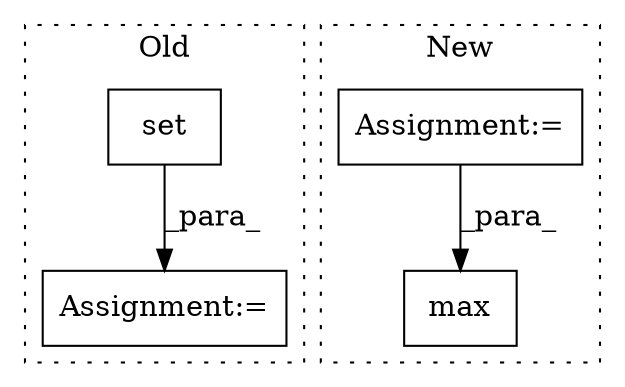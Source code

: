 digraph G {
subgraph cluster0 {
1 [label="set" a="32" s="2443" l="5" shape="box"];
3 [label="Assignment:=" a="7" s="2933" l="2" shape="box"];
label = "Old";
style="dotted";
}
subgraph cluster1 {
2 [label="max" a="32" s="3010,3029" l="4,1" shape="box"];
4 [label="Assignment:=" a="7" s="2571" l="1" shape="box"];
label = "New";
style="dotted";
}
1 -> 3 [label="_para_"];
4 -> 2 [label="_para_"];
}